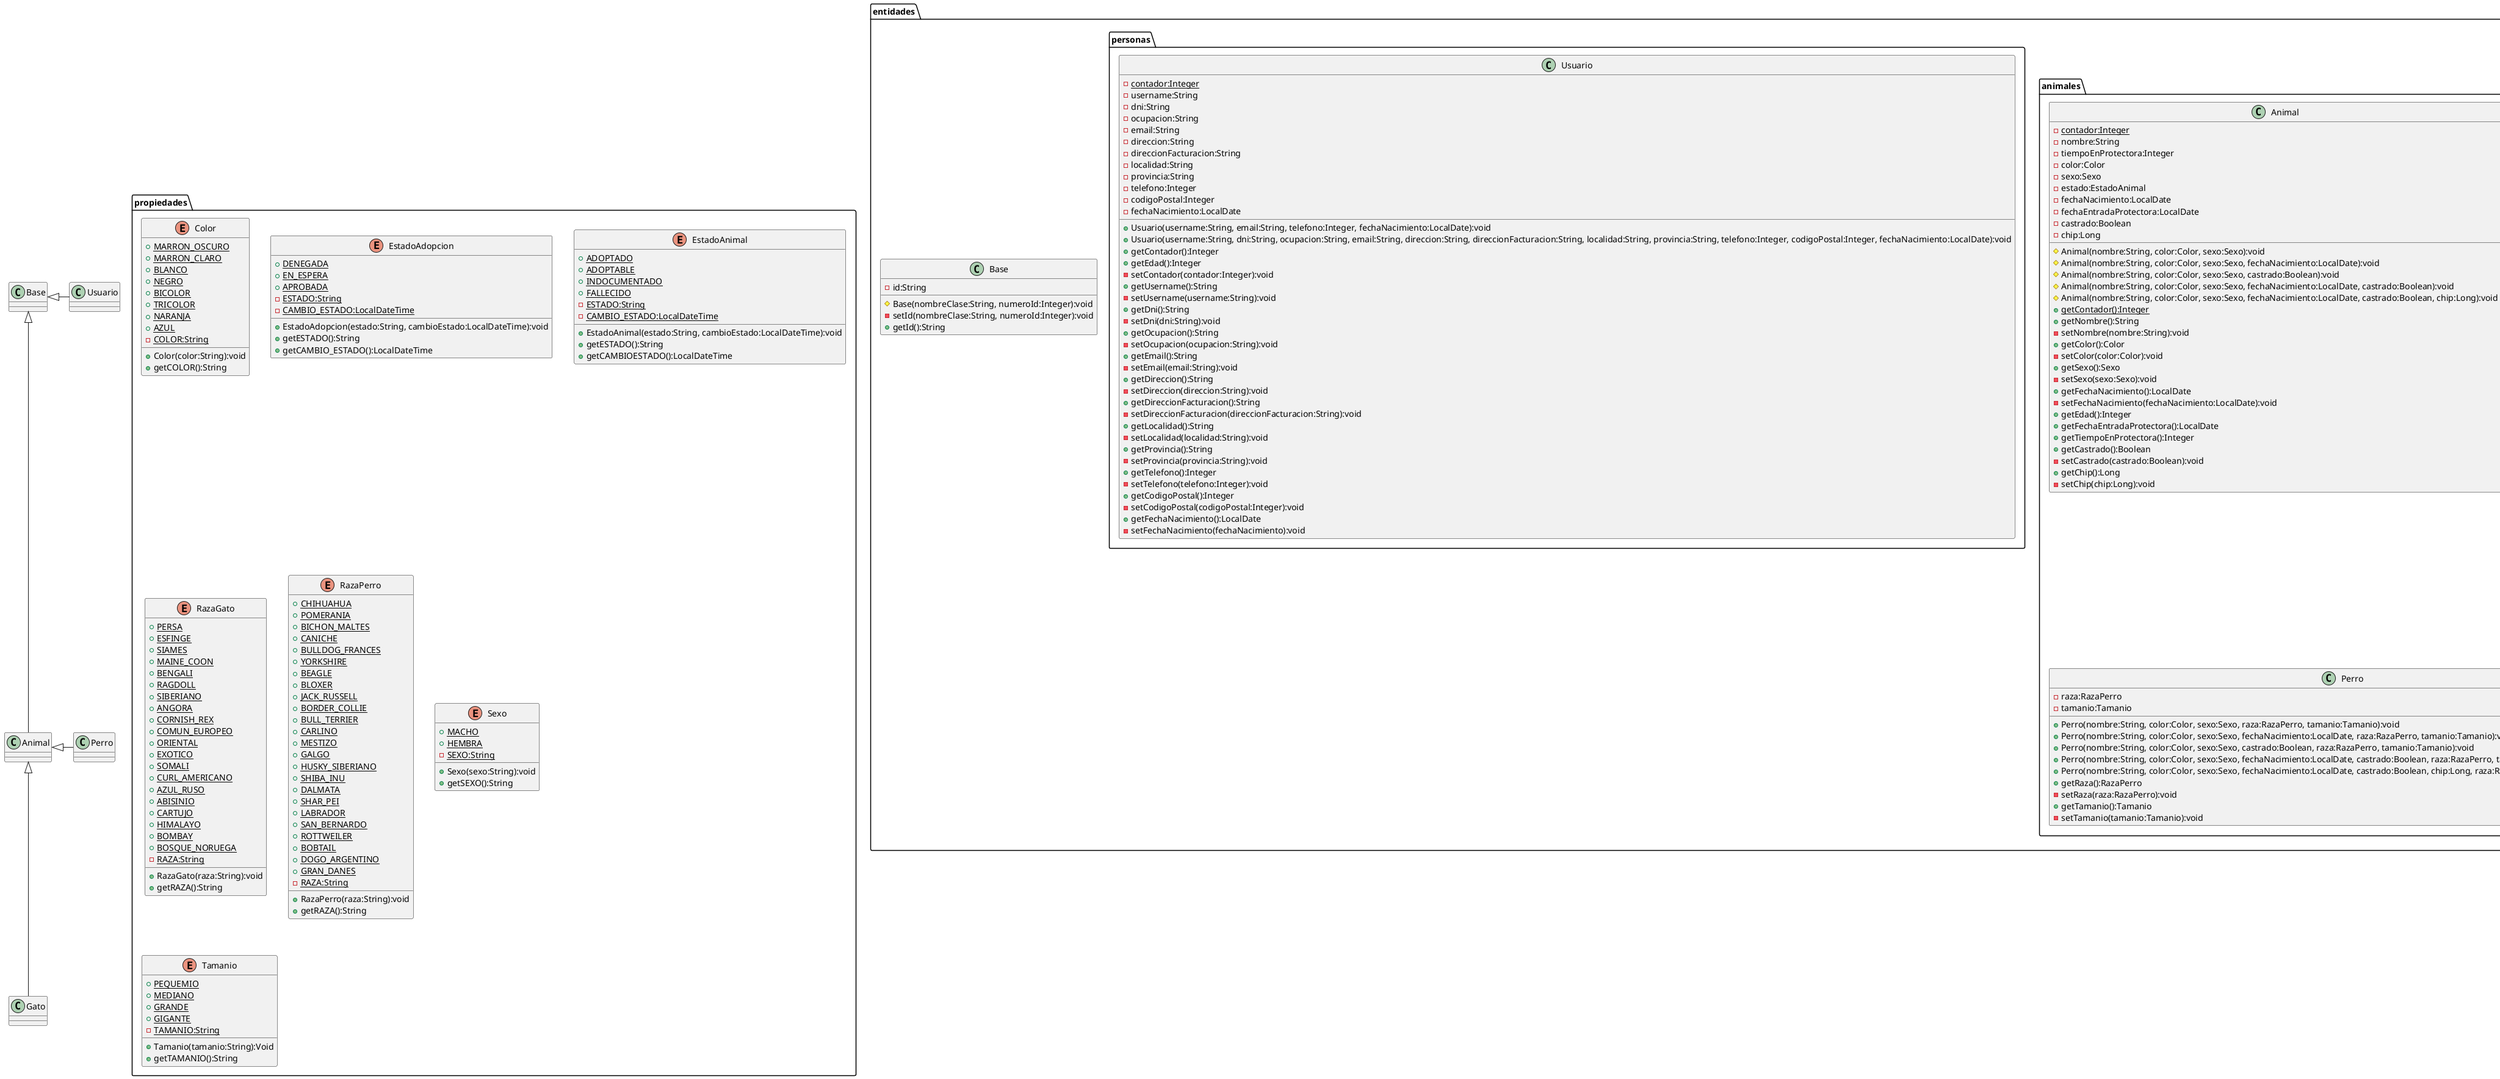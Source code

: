 @startuml

Base <|-- Animal
Base <|- Usuario
Animal <|-- Gato
Animal <|- Perro




package propiedades{
    enum Color{
        +{static}MARRON_OSCURO
        +{static}MARRON_CLARO
        +{static}BLANCO
        +{static}NEGRO
        +{static}BICOLOR
        +{static}TRICOLOR
        +{static}NARANJA
        +{static}AZUL
        -{static}COLOR:String

        +Color(color:String):void
        +getCOLOR():String
    }
    enum EstadoAdopcion{
        +{static}DENEGADA
        +{static}EN_ESPERA
        +{static}APROBADA
        -{static}ESTADO:String
        -{static}CAMBIO_ESTADO:LocalDateTime

        +EstadoAdopcion(estado:String, cambioEstado:LocalDateTime):void
        +getESTADO():String
        +getCAMBIO_ESTADO():LocalDateTime
    }
    enum EstadoAnimal{
        +{static}ADOPTADO
        +{static}ADOPTABLE
        +{static}INDOCUMENTADO
        +{static}FALLECIDO
        -{static}ESTADO:String
        -{static}CAMBIO_ESTADO:LocalDateTime

        +EstadoAnimal(estado:String, cambioEstado:LocalDateTime):void
        +getESTADO():String
        +getCAMBIOESTADO():LocalDateTime

    }
    enum RazaGato{
        +{static}PERSA
        +{static}ESFINGE
        +{static}SIAMES
        +{static}MAINE_COON
        +{static}BENGALI
        +{static}RAGDOLL
        +{static}SIBERIANO
        +{static}ANGORA
        +{static}CORNISH_REX
        +{static}COMUN_EUROPEO
        +{static}ORIENTAL
        +{static}EXOTICO
        +{static}SOMALI
        +{static}CURL_AMERICANO
        +{static}AZUL_RUSO
        +{static}ABISINIO
        +{static}CARTUJO
        +{static}HIMALAYO
        +{static}BOMBAY
        +{static}BOSQUE_NORUEGA
        -{static}RAZA:String

        +RazaGato(raza:String):void
        +getRAZA():String
    }
    enum RazaPerro{
        +{static}CHIHUAHUA
        +{static}POMERANIA
        +{static}BICHON_MALTES
        +{static}CANICHE
        +{static}BULLDOG_FRANCES
        +{static}YORKSHIRE
        +{static}BEAGLE
        +{static}BLOXER
        +{static}JACK_RUSSELL
        +{static}BORDER_COLLIE
        +{static}BULL_TERRIER
        +{static}CARLINO
        +{static}MESTIZO
        +{static}GALGO
        +{static}HUSKY_SIBERIANO
        +{static}SHIBA_INU
        +{static}DALMATA
        +{static}SHAR_PEI
        +{static}LABRADOR
        +{static}SAN_BERNARDO
        +{static}ROTTWEILER
        +{static}BOBTAIL
        +{static}DOGO_ARGENTINO
        +{static}GRAN_DANES
        -{static}RAZA:String

        +RazaPerro(raza:String):void
        +getRAZA():String
    }
    enum Sexo{
        +{static}MACHO
        +{static}HEMBRA
        -{static}SEXO:String

        +Sexo(sexo:String):void
        +getSEXO():String
    }
    enum Tamanio{
        +{static}PEQUEMIO
        +{static}MEDIANO
        +{static}GRANDE
        +{static}GIGANTE
        -{static}TAMANIO:String

        +Tamanio(tamanio:String):Void
        +getTAMANIO():String
    }
}
package entidades{
    package "animales"{
        class Animal{
            -{static}contador:Integer
            -nombre:String
            -tiempoEnProtectora:Integer
            -color:Color
            -sexo:Sexo
            -estado:EstadoAnimal
            -fechaNacimiento:LocalDate
            -fechaEntradaProtectora:LocalDate
            -castrado:Boolean
            -chip:Long

            #Animal(nombre:String, color:Color, sexo:Sexo):void
            #Animal(nombre:String, color:Color, sexo:Sexo, fechaNacimiento:LocalDate):void
            #Animal(nombre:String, color:Color, sexo:Sexo, castrado:Boolean):void
            #Animal(nombre:String, color:Color, sexo:Sexo, fechaNacimiento:LocalDate, castrado:Boolean):void
            #Animal(nombre:String, color:Color, sexo:Sexo, fechaNacimiento:LocalDate, castrado:Boolean, chip:Long):void
            +{static}getContador():Integer
            +getNombre():String
            -setNombre(nombre:String):void
            +getColor():Color
            -setColor(color:Color):void
            +getSexo():Sexo
            -setSexo(sexo:Sexo):void
            +getFechaNacimiento():LocalDate
            -setFechaNacimiento(fechaNacimiento:LocalDate):void
            +getEdad():Integer
            +getFechaEntradaProtectora():LocalDate
            +getTiempoEnProtectora():Integer
            +getCastrado():Boolean
            -setCastrado(castrado:Boolean):void
            +getChip():Long
            -setChip(chip:Long):void
        }
        class Gato{
            -raza:RazaGato
            -tamanio:Tamanio

            +Gato(nombre:String, color:Color, sexo:Sexo, raza:RazaGato, tamanio:Tamanio):void
            +Gato(nombre:String, color:Color, sexo:Sexo, fechaNacimiento:LocalDate, raza:RazaGato, tamanio:Tamanio):void
            +Gato(nombre:String, color:Color, sexo:Sexo, castrado:Boolean, raza:RazaGato, tamanio:Tamanio):void
            +Gato(nombre:String, color:Color, sexo:Sexo, fechaNacimiento:LocalDate, castrado:Boolean, raza:RazaGato, tamanio:Tamanio):void
            +Gato(nombre:String, color:Color, sexo:Sexo, fechaNacimiento:LocalDate, castrado:Boolean, chip:Long, raza:RazaGato, tamanio:Tamanio):void
            +getRaza():RazaGato
            -setRaza(raza:RazaGato):void
            +getTamanio():Tamanio
            -setTamanio(tamanio:Tamanio):void
        }
        class Perro{
            -raza:RazaPerro
            -tamanio:Tamanio

            +Perro(nombre:String, color:Color, sexo:Sexo, raza:RazaPerro, tamanio:Tamanio):void
            +Perro(nombre:String, color:Color, sexo:Sexo, fechaNacimiento:LocalDate, raza:RazaPerro, tamanio:Tamanio):void
            +Perro(nombre:String, color:Color, sexo:Sexo, castrado:Boolean, raza:RazaPerro, tamanio:Tamanio):void
            +Perro(nombre:String, color:Color, sexo:Sexo, fechaNacimiento:LocalDate, castrado:Boolean, raza:RazaPerro, tamanio:Tamanio):void
            +Perro(nombre:String, color:Color, sexo:Sexo, fechaNacimiento:LocalDate, castrado:Boolean, chip:Long, raza:RazaPerro, tamanio:Tamanio):void
            +getRaza():RazaPerro
            -setRaza(raza:RazaPerro):void
            +getTamanio():Tamanio
            -setTamanio(tamanio:Tamanio):void
        }
    }
    package personas{
        class Usuario{
            -{static}contador:Integer
            -username:String
            -dni:String
            -ocupacion:String
            -email:String
            -direccion:String
            -direccionFacturacion:String
            -localidad:String
            -provincia:String
            -telefono:Integer
            -codigoPostal:Integer
            -fechaNacimiento:LocalDate

            +Usuario(username:String, email:String, telefono:Integer, fechaNacimiento:LocalDate):void
            +Usuario(username:String, dni:String, ocupacion:String, email:String, direccion:String, direccionFacturacion:String, localidad:String, provincia:String, telefono:Integer, codigoPostal:Integer, fechaNacimiento:LocalDate):void
            +getContador():Integer
            +getEdad():Integer
            -setContador(contador:Integer):void
            +getUsername():String
            -setUsername(username:String):void
            +getDni():String
            -setDni(dni:String):void
            +getOcupacion():String
            -setOcupacion(ocupacion:String):void
            +getEmail():String
            -setEmail(email:String):void
            +getDireccion():String
            -setDireccion(direccion:String):void
            +getDireccionFacturacion():String
            -setDireccionFacturacion(direccionFacturacion:String):void
            +getLocalidad():String
            -setLocalidad(localidad:String):void
            +getProvincia():String
            -setProvincia(provincia:String):void
            +getTelefono():Integer
            -setTelefono(telefono:Integer):void
            +getCodigoPostal():Integer
            -setCodigoPostal(codigoPostal:Integer):void
            +getFechaNacimiento():LocalDate
            -setFechaNacimiento(fechaNacimiento):void

        }
    }
    class Base{
        -id:String

        #Base(nombreClase:String, numeroId:Integer):void
        -setId(nombreClase:String, numeroId:Integer):void
        +getId():String

    }
}

@enduml